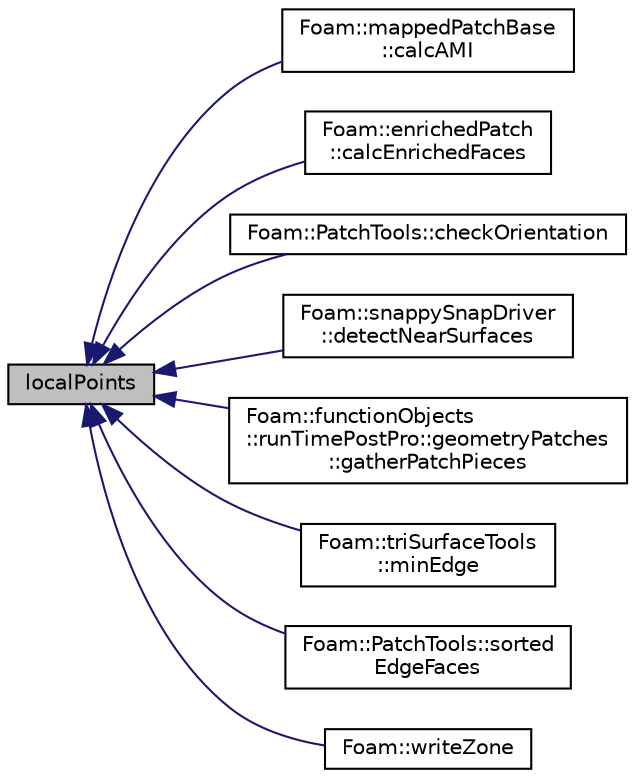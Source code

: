 digraph "localPoints"
{
  bgcolor="transparent";
  edge [fontname="Helvetica",fontsize="10",labelfontname="Helvetica",labelfontsize="10"];
  node [fontname="Helvetica",fontsize="10",shape=record];
  rankdir="LR";
  Node1 [label="localPoints",height=0.2,width=0.4,color="black", fillcolor="grey75", style="filled" fontcolor="black"];
  Node1 -> Node2 [dir="back",color="midnightblue",fontsize="10",style="solid",fontname="Helvetica"];
  Node2 [label="Foam::mappedPatchBase\l::calcAMI",height=0.2,width=0.4,color="black",URL="$classFoam_1_1mappedPatchBase.html#afa9ee1ee09345abf9d30d18090559e42",tooltip="Calculate AMI interpolator. "];
  Node1 -> Node3 [dir="back",color="midnightblue",fontsize="10",style="solid",fontname="Helvetica"];
  Node3 [label="Foam::enrichedPatch\l::calcEnrichedFaces",height=0.2,width=0.4,color="black",URL="$classFoam_1_1enrichedPatch.html#aa1b5e352f9ac5a1be0842ae796ff5266",tooltip="Calculate enriched faces. "];
  Node1 -> Node4 [dir="back",color="midnightblue",fontsize="10",style="solid",fontname="Helvetica"];
  Node4 [label="Foam::PatchTools::checkOrientation",height=0.2,width=0.4,color="black",URL="$classFoam_1_1PatchTools.html#a20f23e9ffe1102dccd75986b5435aef7",tooltip="Check for orientation issues. "];
  Node1 -> Node5 [dir="back",color="midnightblue",fontsize="10",style="solid",fontname="Helvetica"];
  Node5 [label="Foam::snappySnapDriver\l::detectNearSurfaces",height=0.2,width=0.4,color="black",URL="$classFoam_1_1snappySnapDriver.html#a1f0aa6841e7a037db0a22342f828e761",tooltip="Per patch point override displacement if in gap situation. "];
  Node1 -> Node6 [dir="back",color="midnightblue",fontsize="10",style="solid",fontname="Helvetica"];
  Node6 [label="Foam::functionObjects\l::runTimePostPro::geometryPatches\l::gatherPatchPieces",height=0.2,width=0.4,color="black",URL="$classFoam_1_1functionObjects_1_1runTimePostPro_1_1geometryPatches.html#ac6357c911dfaef00413bfcb51b0eecb8",tooltip="Gather and convert patches to multi-piece dataset with vtkPolyData for each patch/processor. "];
  Node1 -> Node7 [dir="back",color="midnightblue",fontsize="10",style="solid",fontname="Helvetica"];
  Node7 [label="Foam::triSurfaceTools\l::minEdge",height=0.2,width=0.4,color="black",URL="$classFoam_1_1triSurfaceTools.html#ac365a22b30a404441ffa961fefac8348",tooltip="Returns element in edgeIndices with minimum length. "];
  Node1 -> Node8 [dir="back",color="midnightblue",fontsize="10",style="solid",fontname="Helvetica"];
  Node8 [label="Foam::PatchTools::sorted\lEdgeFaces",height=0.2,width=0.4,color="black",URL="$classFoam_1_1PatchTools.html#a6f45385fbdbafd55b359508624f4e84f"];
  Node1 -> Node9 [dir="back",color="midnightblue",fontsize="10",style="solid",fontname="Helvetica"];
  Node9 [label="Foam::writeZone",height=0.2,width=0.4,color="black",URL="$namespaceFoam.html#a0f36f1a15333963f678eb0e6147b9562"];
}
